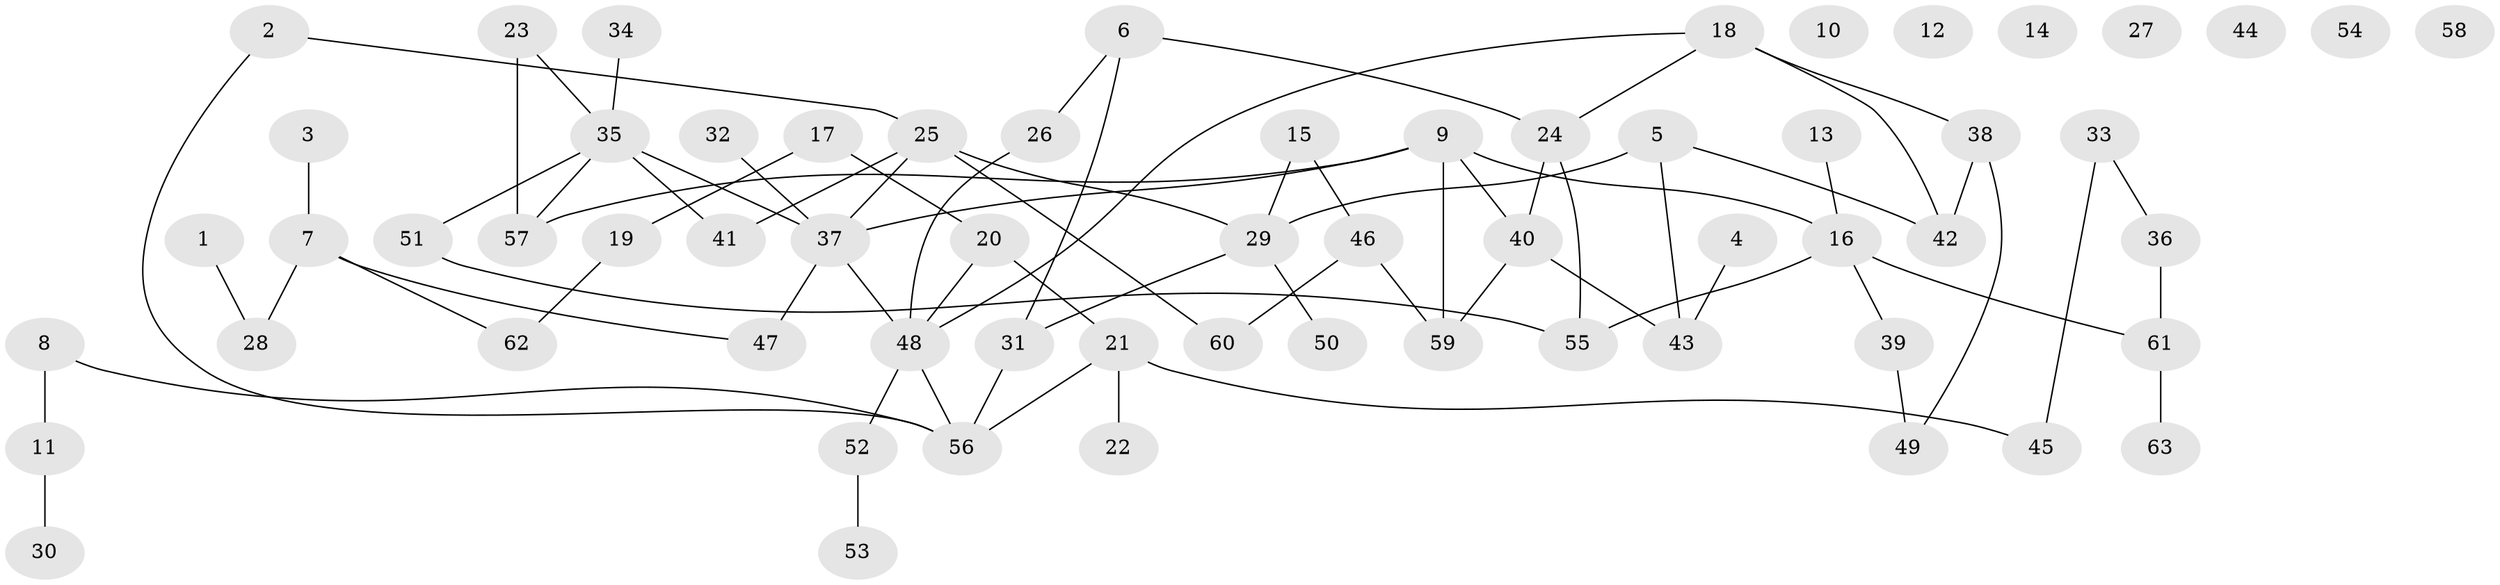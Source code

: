 // Generated by graph-tools (version 1.1) at 2025/25/03/09/25 03:25:20]
// undirected, 63 vertices, 75 edges
graph export_dot {
graph [start="1"]
  node [color=gray90,style=filled];
  1;
  2;
  3;
  4;
  5;
  6;
  7;
  8;
  9;
  10;
  11;
  12;
  13;
  14;
  15;
  16;
  17;
  18;
  19;
  20;
  21;
  22;
  23;
  24;
  25;
  26;
  27;
  28;
  29;
  30;
  31;
  32;
  33;
  34;
  35;
  36;
  37;
  38;
  39;
  40;
  41;
  42;
  43;
  44;
  45;
  46;
  47;
  48;
  49;
  50;
  51;
  52;
  53;
  54;
  55;
  56;
  57;
  58;
  59;
  60;
  61;
  62;
  63;
  1 -- 28;
  2 -- 25;
  2 -- 56;
  3 -- 7;
  4 -- 43;
  5 -- 29;
  5 -- 42;
  5 -- 43;
  6 -- 24;
  6 -- 26;
  6 -- 31;
  7 -- 28;
  7 -- 47;
  7 -- 62;
  8 -- 11;
  8 -- 56;
  9 -- 16;
  9 -- 37;
  9 -- 40;
  9 -- 57;
  9 -- 59;
  11 -- 30;
  13 -- 16;
  15 -- 29;
  15 -- 46;
  16 -- 39;
  16 -- 55;
  16 -- 61;
  17 -- 19;
  17 -- 20;
  18 -- 24;
  18 -- 38;
  18 -- 42;
  18 -- 48;
  19 -- 62;
  20 -- 21;
  20 -- 48;
  21 -- 22;
  21 -- 45;
  21 -- 56;
  23 -- 35;
  23 -- 57;
  24 -- 40;
  24 -- 55;
  25 -- 29;
  25 -- 37;
  25 -- 41;
  25 -- 60;
  26 -- 48;
  29 -- 31;
  29 -- 50;
  31 -- 56;
  32 -- 37;
  33 -- 36;
  33 -- 45;
  34 -- 35;
  35 -- 37;
  35 -- 41;
  35 -- 51;
  35 -- 57;
  36 -- 61;
  37 -- 47;
  37 -- 48;
  38 -- 42;
  38 -- 49;
  39 -- 49;
  40 -- 43;
  40 -- 59;
  46 -- 59;
  46 -- 60;
  48 -- 52;
  48 -- 56;
  51 -- 55;
  52 -- 53;
  61 -- 63;
}
